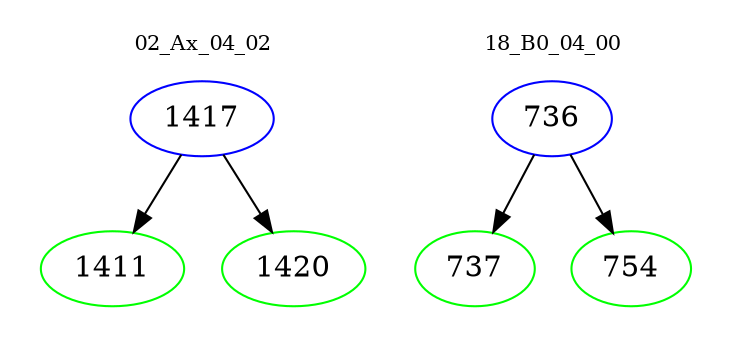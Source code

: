 digraph{
subgraph cluster_0 {
color = white
label = "02_Ax_04_02";
fontsize=10;
T0_1417 [label="1417", color="blue"]
T0_1417 -> T0_1411 [color="black"]
T0_1411 [label="1411", color="green"]
T0_1417 -> T0_1420 [color="black"]
T0_1420 [label="1420", color="green"]
}
subgraph cluster_1 {
color = white
label = "18_B0_04_00";
fontsize=10;
T1_736 [label="736", color="blue"]
T1_736 -> T1_737 [color="black"]
T1_737 [label="737", color="green"]
T1_736 -> T1_754 [color="black"]
T1_754 [label="754", color="green"]
}
}
